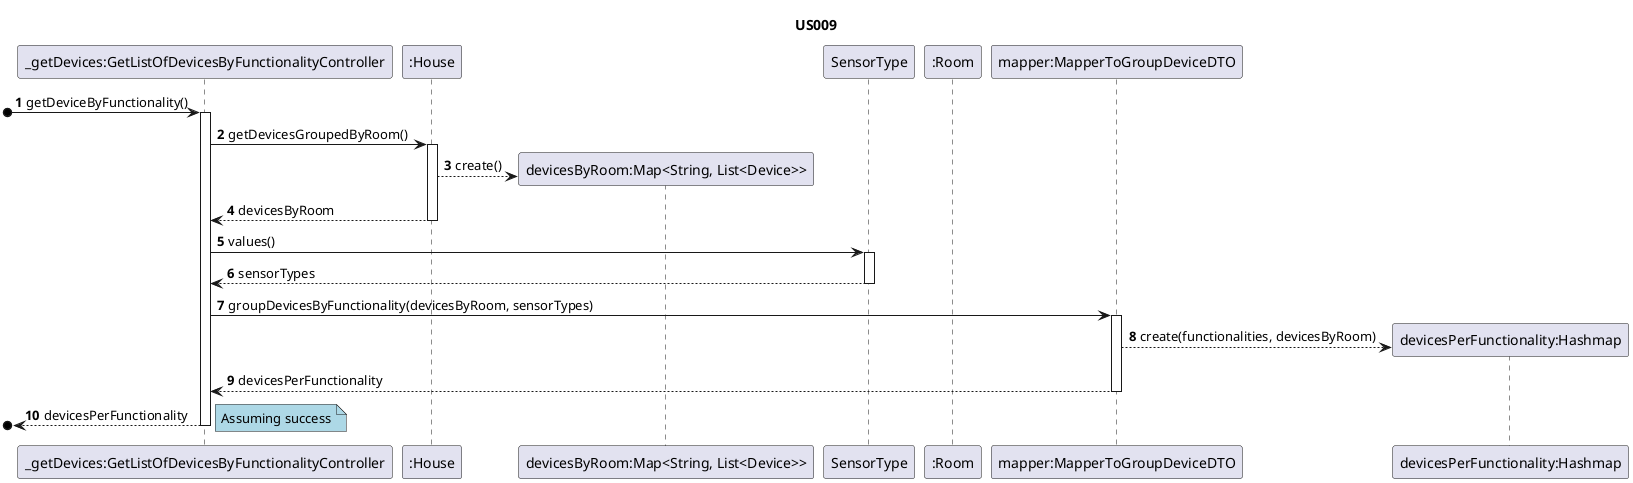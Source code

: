 @startuml
'https://plantuml.com/sequence-diagram

title US009
autonumber

/'As a Power User [or Administrator], I want to get a list of all devices in a house,
grouped by device functionality types. It must include device location.'/

participant "_getDevices:GetListOfDevicesByFunctionalityController" as C
participant ":House" as H
participant "devicesByRoom:Map<String, List<Device>>" as DBR
participant "SensorType" as ST
participant ":Room" as R
participant "mapper:MapperToGroupDeviceDTO" as M
participant "devicesPerFunctionality:Hashmap" as HM


[o-> C : getDeviceByFunctionality()
activate C
C -> H : getDevicesGroupedByRoom()
activate H
H-->DBR** : create()
H --> C : devicesByRoom
deactivate H
C->ST : values()
activate ST
ST --> C : sensorTypes
deactivate ST
C -> M : groupDevicesByFunctionality(devicesByRoom, sensorTypes)
activate M
M-->HM** : create(functionalities, devicesByRoom)
M --> C : devicesPerFunctionality
deactivate M
[o<-- C : devicesPerFunctionality
deactivate C


note left #LightBlue
Assuming success
end note

@enduml

@enduml